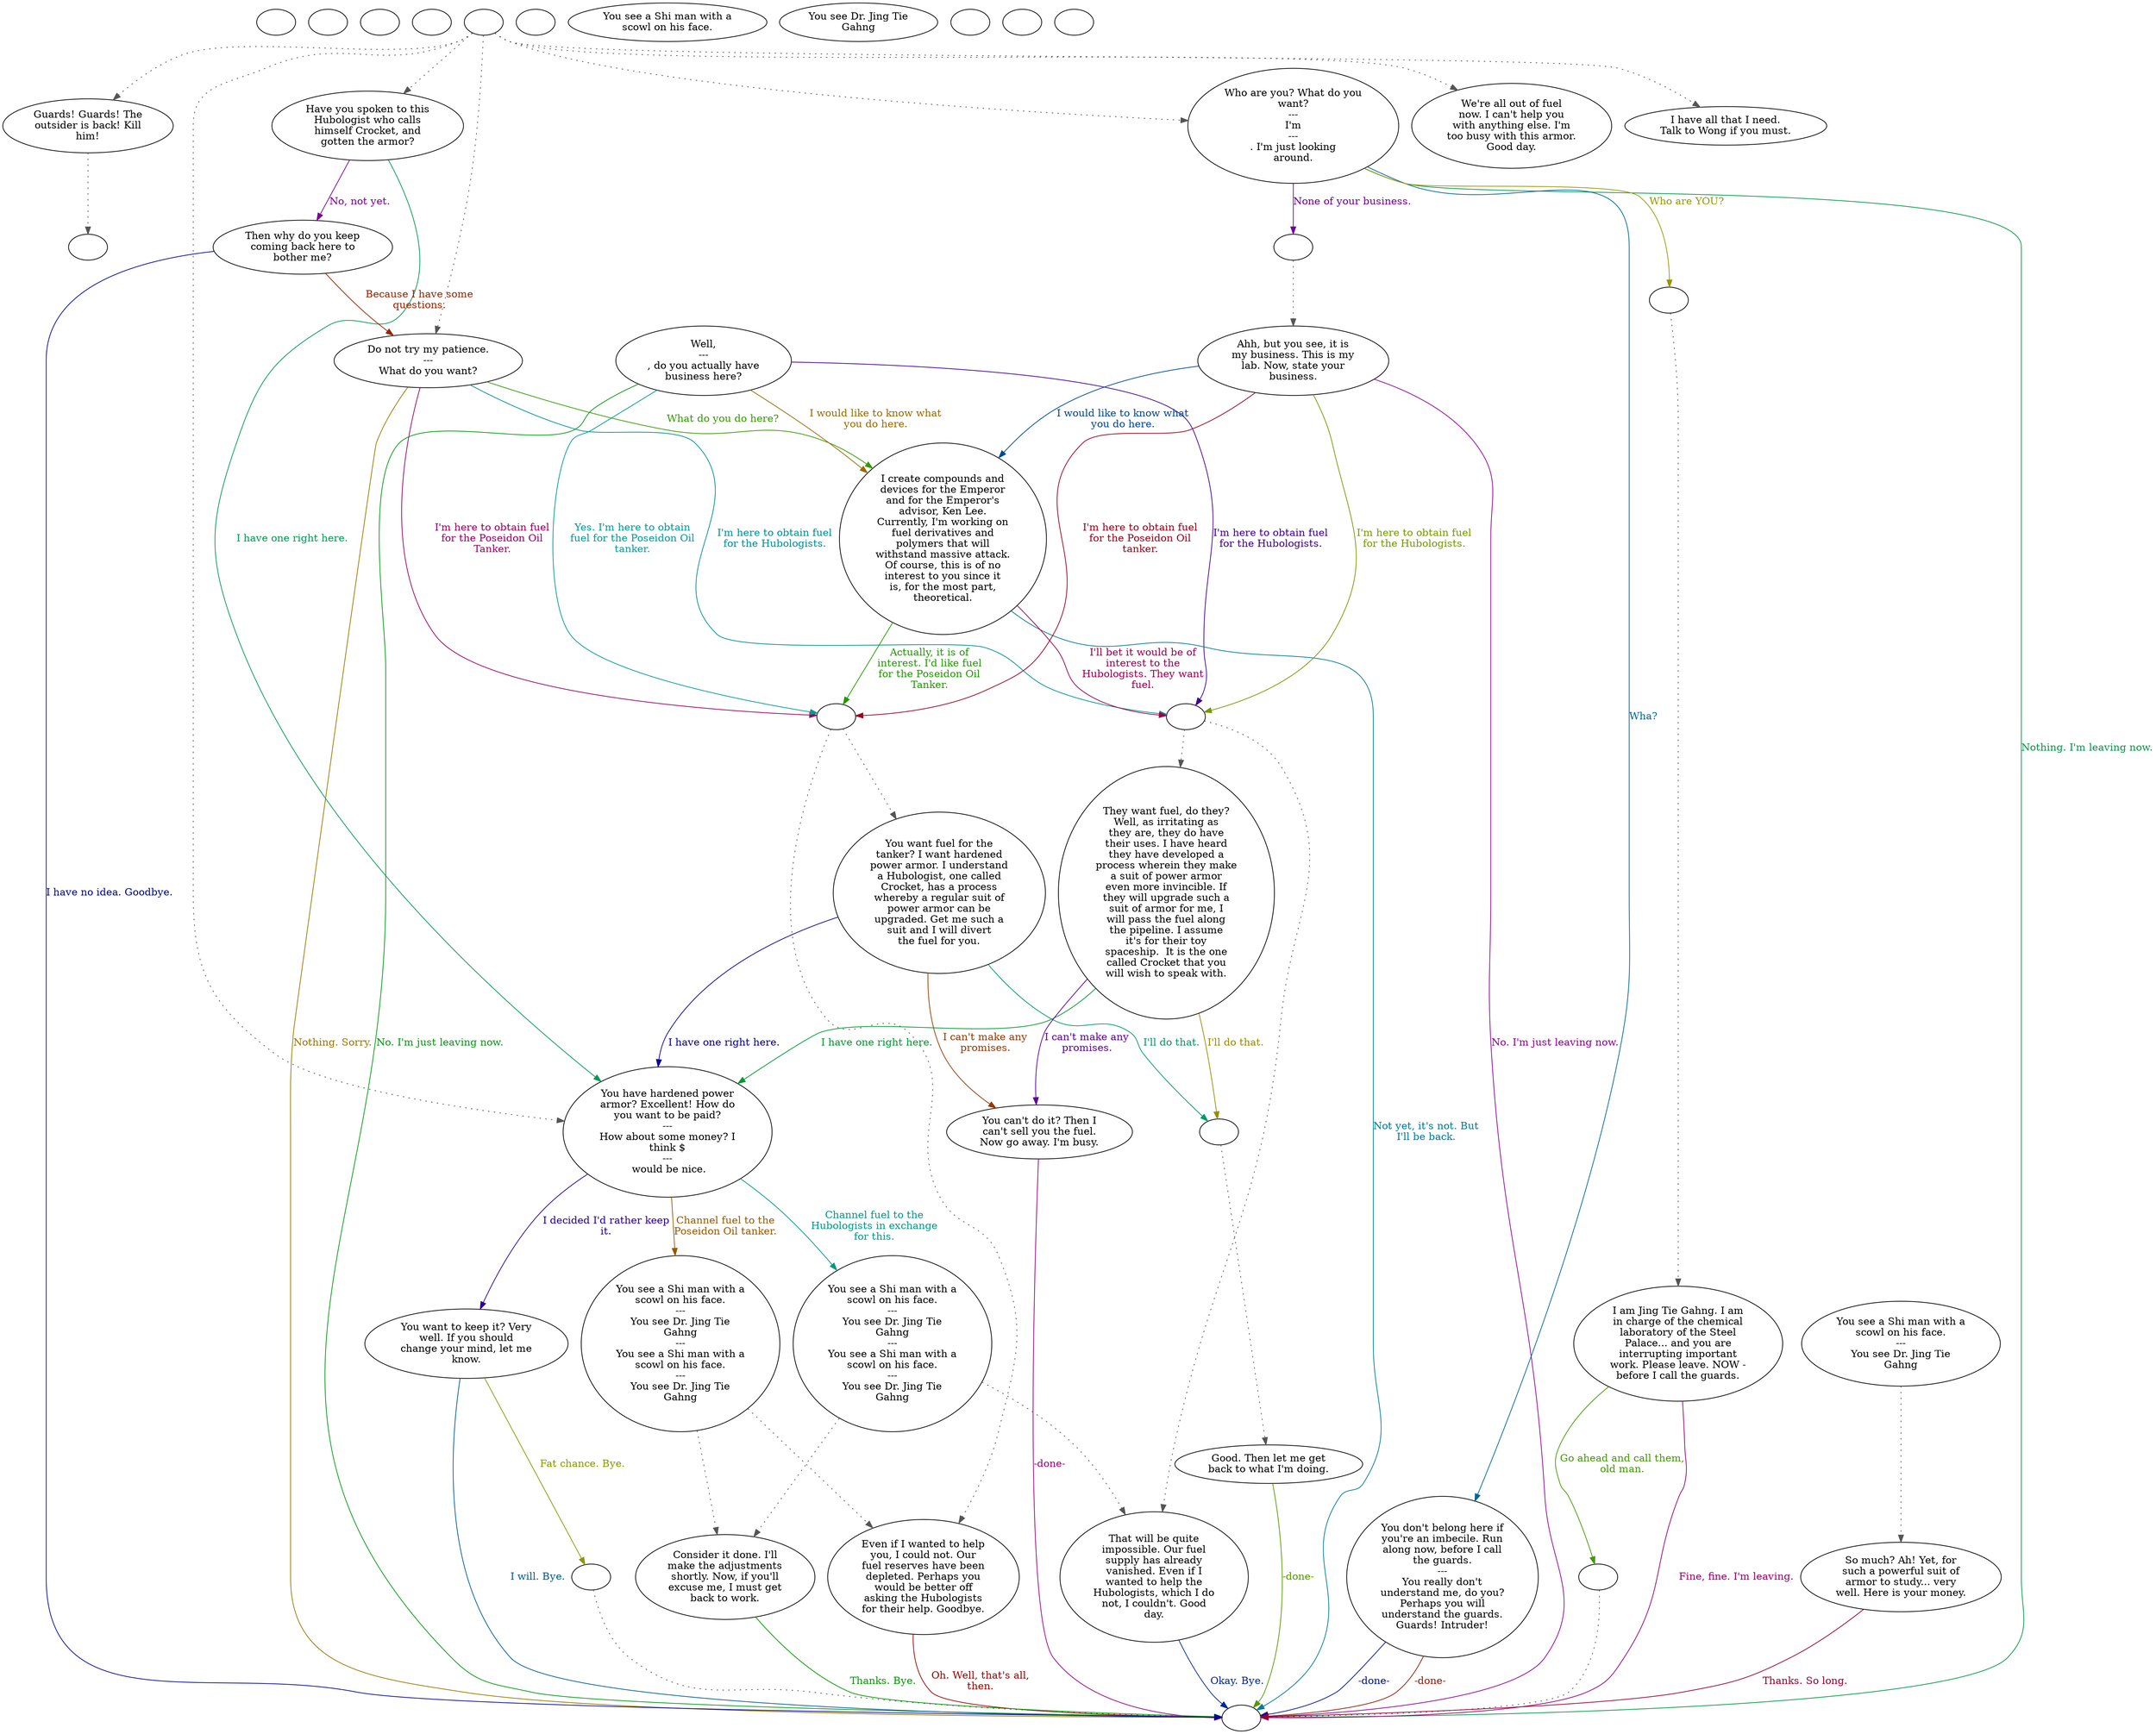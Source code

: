 digraph fcchemst {
  "checkPartyMembersNearDoor" [style=filled       fillcolor="#FFFFFF"       color="#000000"]
  "checkPartyMembersNearDoor" [label=""]
  "start" [style=filled       fillcolor="#FFFFFF"       color="#000000"]
  "start" [label=""]
  "critter_p_proc" [style=filled       fillcolor="#FFFFFF"       color="#000000"]
  "critter_p_proc" [label=""]
  "pickup_p_proc" [style=filled       fillcolor="#FFFFFF"       color="#000000"]
  "pickup_p_proc" [label=""]
  "talk_p_proc" [style=filled       fillcolor="#FFFFFF"       color="#000000"]
  "talk_p_proc" -> "Node017" [style=dotted color="#555555"]
  "talk_p_proc" -> "Node018" [style=dotted color="#555555"]
  "talk_p_proc" -> "Node013" [style=dotted color="#555555"]
  "talk_p_proc" -> "Node021" [style=dotted color="#555555"]
  "talk_p_proc" -> "Node022" [style=dotted color="#555555"]
  "talk_p_proc" -> "Node020" [style=dotted color="#555555"]
  "talk_p_proc" -> "Node001" [style=dotted color="#555555"]
  "talk_p_proc" [label=""]
  "destroy_p_proc" [style=filled       fillcolor="#FFFFFF"       color="#000000"]
  "destroy_p_proc" [label=""]
  "look_at_p_proc" [style=filled       fillcolor="#FFFFFF"       color="#000000"]
  "look_at_p_proc" [label="You see a Shi man with a\nscowl on his face."]
  "description_p_proc" [style=filled       fillcolor="#FFFFFF"       color="#000000"]
  "description_p_proc" [label="You see Dr. Jing Tie\nGahng"]
  "use_skill_on_p_proc" [style=filled       fillcolor="#FFFFFF"       color="#000000"]
  "use_skill_on_p_proc" [label=""]
  "damage_p_proc" [style=filled       fillcolor="#FFFFFF"       color="#000000"]
  "damage_p_proc" [label=""]
  "map_enter_p_proc" [style=filled       fillcolor="#FFFFFF"       color="#000000"]
  "map_enter_p_proc" [label=""]
  "Node998" [style=filled       fillcolor="#FFFFFF"       color="#000000"]
  "Node998" [label=""]
  "Node999" [style=filled       fillcolor="#FFFFFF"       color="#000000"]
  "Node999" [label=""]
  "Node001" [style=filled       fillcolor="#FFFFFF"       color="#000000"]
  "Node001" [label="Who are you? What do you\nwant?\n---\nI'm\n---\n. I'm just looking\naround."]
  "Node001" -> "Node002" [label="Wha?" color="#006799" fontcolor="#006799"]
  "Node001" -> "Node003a" [label="Who are YOU?" color="#949900" fontcolor="#949900"]
  "Node001" -> "Node005a" [label="None of your business." color="#720099" fontcolor="#720099"]
  "Node001" -> "Node999" [label="Nothing. I'm leaving now." color="#009945" fontcolor="#009945"]
  "Node002" [style=filled       fillcolor="#FFFFFF"       color="#000000"]
  "Node002" [label="You don't belong here if\nyou're an imbecile. Run\nalong now, before I call\nthe guards.\n---\nYou really don't\nunderstand me, do you?\nPerhaps you will\nunderstand the guards.\nGuards! Intruder!"]
  "Node002" -> "Node999" [label="-done-" color="#991800" fontcolor="#991800"]
  "Node002" -> "Node999" [label="-done-" color="#001499" fontcolor="#001499"]
  "Node003" [style=filled       fillcolor="#FFFFFF"       color="#000000"]
  "Node003" [label="I am Jing Tie Gahng. I am\nin charge of the chemical\nlaboratory of the Steel\nPalace... and you are\ninterrupting important\nwork. Please leave. NOW -\nbefore I call the guards."]
  "Node003" -> "NodeGuards" [label="Go ahead and call them,\nold man." color="#419900" fontcolor="#419900"]
  "Node003" -> "Node999" [label="Fine, fine. I'm leaving." color="#99006E" fontcolor="#99006E"]
  "Node004" [style=filled       fillcolor="#FFFFFF"       color="#000000"]
  "Node004" [label="Well,\n---\n, do you actually have\nbusiness here?"]
  "Node004" -> "Node96a" [label="Yes. I'm here to obtain\nfuel for the Poseidon Oil\ntanker." color="#009998" fontcolor="#009998"]
  "Node004" -> "Node007" [label="I would like to know what\nyou do here." color="#996B00" fontcolor="#996B00"]
  "Node004" -> "Node108a" [label="I'm here to obtain fuel\nfor the Hubologists." color="#3F0099" fontcolor="#3F0099"]
  "Node004" -> "Node999" [label="No. I'm just leaving now." color="#009912" fontcolor="#009912"]
  "Node005" [style=filled       fillcolor="#FFFFFF"       color="#000000"]
  "Node005" [label="Ahh, but you see, it is\nmy business. This is my\nlab. Now, state your\nbusiness."]
  "Node005" -> "Node96a" [label="I'm here to obtain fuel\nfor the Poseidon Oil\ntanker." color="#99001B" fontcolor="#99001B"]
  "Node005" -> "Node007" [label="I would like to know what\nyou do here." color="#004799" fontcolor="#004799"]
  "Node005" -> "Node108a" [label="I'm here to obtain fuel\nfor the Hubologists." color="#749900" fontcolor="#749900"]
  "Node005" -> "Node999" [label="No. I'm just leaving now." color="#910099" fontcolor="#910099"]
  "Node006" [style=filled       fillcolor="#FFFFFF"       color="#000000"]
  "Node006" [label="You want fuel for the\ntanker? I want hardened\npower armor. I understand\na Hubologist, one called\nCrocket, has a process\nwhereby a regular suit of\npower armor can be\nupgraded. Get me such a\nsuit and I will divert\nthe fuel for you."]
  "Node006" -> "Node011a" [label="I'll do that." color="#009965" fontcolor="#009965"]
  "Node006" -> "Node012" [label="I can't make any\npromises." color="#993800" fontcolor="#993800"]
  "Node006" -> "Node013" [label="I have one right here." color="#0B0099" fontcolor="#0B0099"]
  "Node007" [style=filled       fillcolor="#FFFFFF"       color="#000000"]
  "Node007" [label="I create compounds and\ndevices for the Emperor\nand for the Emperor's\nadvisor, Ken Lee.\nCurrently, I'm working on\nfuel derivatives and\npolymers that will\nwithstand massive attack.\nOf course, this is of no\ninterest to you since it\nis, for the most part,\ntheoretical."]
  "Node007" -> "Node96a" [label="Actually, it is of\ninterest. I'd like fuel\nfor the Poseidon Oil\nTanker." color="#219900" fontcolor="#219900"]
  "Node007" -> "Node108a" [label="I'll bet it would be of\ninterest to the\nHubologists. They want\nfuel." color="#99004E" fontcolor="#99004E"]
  "Node007" -> "Node999" [label="Not yet, it's not. But\nI'll be back." color="#007B99" fontcolor="#007B99"]
  "Node008" [style=filled       fillcolor="#FFFFFF"       color="#000000"]
  "Node008" [label="They want fuel, do they?\nWell, as irritating as\nthey are, they do have\ntheir uses. I have heard\nthey have developed a\nprocess wherein they make\na suit of power armor\neven more invincible. If\nthey will upgrade such a\nsuit of armor for me, I\nwill pass the fuel along\nthe pipeline. I assume\nit's for their toy\nspaceship.  It is the one\ncalled Crocket that you\nwill wish to speak with."]
  "Node008" -> "Node011a" [label="I'll do that." color="#998B00" fontcolor="#998B00"]
  "Node008" -> "Node012" [label="I can't make any\npromises." color="#5E0099" fontcolor="#5E0099"]
  "Node008" -> "Node013" [label="I have one right here." color="#009931" fontcolor="#009931"]
  "Node009" [style=filled       fillcolor="#FFFFFF"       color="#000000"]
  "Node009" [label="Even if I wanted to help\nyou, I could not. Our\nfuel reserves have been\ndepleted. Perhaps you\nwould be better off\nasking the Hubologists\nfor their help. Goodbye."]
  "Node009" -> "Node999" [label="Oh. Well, that's all,\nthen." color="#990500" fontcolor="#990500"]
  "Node010" [style=filled       fillcolor="#FFFFFF"       color="#000000"]
  "Node010" [label="That will be quite\nimpossible. Our fuel\nsupply has already\nvanished. Even if I\nwanted to help the\nHubologists, which I do\nnot, I couldn't. Good\nday."]
  "Node010" -> "Node999" [label="Okay. Bye." color="#002899" fontcolor="#002899"]
  "Node011" [style=filled       fillcolor="#FFFFFF"       color="#000000"]
  "Node011" [label="Good. Then let me get\nback to what I'm doing."]
  "Node011" -> "Node999" [label="-done-" color="#549900" fontcolor="#549900"]
  "Node012" [style=filled       fillcolor="#FFFFFF"       color="#000000"]
  "Node012" [label="You can't do it? Then I\ncan't sell you the fuel.\nNow go away. I'm busy."]
  "Node012" -> "Node999" [label="-done-" color="#990081" fontcolor="#990081"]
  "Node013" [style=filled       fillcolor="#FFFFFF"       color="#000000"]
  "Node013" [label="You have hardened power\narmor? Excellent! How do\nyou want to be paid?\n---\nHow about some money? I\nthink $\n---\n would be nice."]
  "Node013" -> "Node1014" [label="Channel fuel to the\nHubologists in exchange\nfor this." color="#009984" fontcolor="#009984"]
  "Node013" -> "Node0914" [label="Channel fuel to the\nPoseidon Oil tanker." color="#995800" fontcolor="#995800"]
  "Node013" -> "Node016" [label="I decided I'd rather keep\nit." color="#2B0099" fontcolor="#2B0099"]
  "Node014" [style=filled       fillcolor="#FFFFFF"       color="#000000"]
  "Node014" [label="Consider it done. I'll\nmake the adjustments\nshortly. Now, if you'll\nexcuse me, I must get\nback to work."]
  "Node014" -> "Node999" [label="Thanks. Bye." color="#029900" fontcolor="#029900"]
  "Node015" [style=filled       fillcolor="#FFFFFF"       color="#000000"]
  "Node015" [label="So much? Ah! Yet, for\nsuch a powerful suit of\narmor to study... very\nwell. Here is your money."]
  "Node015" -> "Node999" [label="Thanks. So long." color="#99002E" fontcolor="#99002E"]
  "Node016" [style=filled       fillcolor="#FFFFFF"       color="#000000"]
  "Node016" [label="You want to keep it? Very\nwell. If you should\nchange your mind, let me\nknow."]
  "Node016" -> "Node999" [label="I will. Bye." color="#005B99" fontcolor="#005B99"]
  "Node016" -> "Node999a" [label="Fat chance. Bye." color="#889900" fontcolor="#889900"]
  "Node017" [style=filled       fillcolor="#FFFFFF"       color="#000000"]
  "Node017" -> "Node998" [style=dotted color="#555555"]
  "Node017" [label="Guards! Guards! The\noutsider is back! Kill\nhim!"]
  "Node018" [style=filled       fillcolor="#FFFFFF"       color="#000000"]
  "Node018" [label="Have you spoken to this\nHubologist who calls\nhimself Crocket, and\ngotten the armor?"]
  "Node018" -> "Node019" [label="No, not yet." color="#7E0099" fontcolor="#7E0099"]
  "Node018" -> "Node013" [label="I have one right here." color="#009951" fontcolor="#009951"]
  "Node019" [style=filled       fillcolor="#FFFFFF"       color="#000000"]
  "Node019" [label="Then why do you keep\ncoming back here to\nbother me?"]
  "Node019" -> "Node020" [label="Because I have some\nquestions." color="#992400" fontcolor="#992400"]
  "Node019" -> "Node999" [label="I have no idea. Goodbye." color="#000899" fontcolor="#000899"]
  "Node020" [style=filled       fillcolor="#FFFFFF"       color="#000000"]
  "Node020" [label="Do not try my patience.\n---\nWhat do you want?"]
  "Node020" -> "Node007" [label="What do you do here?" color="#359900" fontcolor="#359900"]
  "Node020" -> "Node96a" [label="I'm here to obtain fuel\nfor the Poseidon Oil\nTanker." color="#990061" fontcolor="#990061"]
  "Node020" -> "Node108a" [label="I'm here to obtain fuel\nfor the Hubologists." color="#008E99" fontcolor="#008E99"]
  "Node020" -> "Node999" [label="Nothing. Sorry." color="#997700" fontcolor="#997700"]
  "Node021" [style=filled       fillcolor="#FFFFFF"       color="#000000"]
  "Node021" [label="We're all out of fuel\nnow. I can't help you\nwith anything else. I'm\ntoo busy with this armor.\nGood day."]
  "Node022" [style=filled       fillcolor="#FFFFFF"       color="#000000"]
  "Node022" [label="I have all that I need.\nTalk to Wong if you must."]
  "Node003a" [style=filled       fillcolor="#FFFFFF"       color="#000000"]
  "Node003a" -> "Node003" [style=dotted color="#555555"]
  "Node003a" [label=""]
  "Node005a" [style=filled       fillcolor="#FFFFFF"       color="#000000"]
  "Node005a" -> "Node005" [style=dotted color="#555555"]
  "Node005a" [label=""]
  "NodeGuards" [style=filled       fillcolor="#FFFFFF"       color="#000000"]
  "NodeGuards" -> "Node999" [style=dotted color="#555555"]
  "NodeGuards" [label=""]
  "Node96a" [style=filled       fillcolor="#FFFFFF"       color="#000000"]
  "Node96a" -> "Node009" [style=dotted color="#555555"]
  "Node96a" -> "Node006" [style=dotted color="#555555"]
  "Node96a" [label=""]
  "Node108a" [style=filled       fillcolor="#FFFFFF"       color="#000000"]
  "Node108a" -> "Node010" [style=dotted color="#555555"]
  "Node108a" -> "Node008" [style=dotted color="#555555"]
  "Node108a" [label=""]
  "Node011a" [style=filled       fillcolor="#FFFFFF"       color="#000000"]
  "Node011a" -> "Node011" [style=dotted color="#555555"]
  "Node011a" [label=""]
  "Node1014" [style=filled       fillcolor="#FFFFFF"       color="#000000"]
  "Node1014" -> "Node010" [style=dotted color="#555555"]
  "Node1014" -> "Node014" [style=dotted color="#555555"]
  "Node1014" [label="You see a Shi man with a\nscowl on his face.\n---\nYou see Dr. Jing Tie\nGahng\n---\nYou see a Shi man with a\nscowl on his face.\n---\nYou see Dr. Jing Tie\nGahng"]
  "Node0914" [style=filled       fillcolor="#FFFFFF"       color="#000000"]
  "Node0914" -> "Node009" [style=dotted color="#555555"]
  "Node0914" -> "Node014" [style=dotted color="#555555"]
  "Node0914" [label="You see a Shi man with a\nscowl on his face.\n---\nYou see Dr. Jing Tie\nGahng\n---\nYou see a Shi man with a\nscowl on his face.\n---\nYou see Dr. Jing Tie\nGahng"]
  "Node015a" [style=filled       fillcolor="#FFFFFF"       color="#000000"]
  "Node015a" -> "Node015" [style=dotted color="#555555"]
  "Node015a" [label="You see a Shi man with a\nscowl on his face.\n---\nYou see Dr. Jing Tie\nGahng"]
  "Node999a" [style=filled       fillcolor="#FFFFFF"       color="#000000"]
  "Node999a" -> "Node999" [style=dotted color="#555555"]
  "Node999a" [label=""]
}
